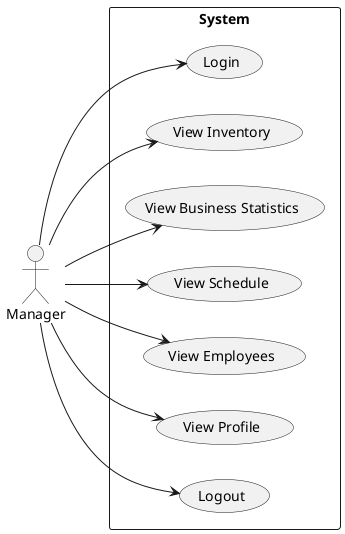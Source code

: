 @startuml manager
left to right direction
actor Manager
rectangle "System" as system {
  (Login)
  (View Inventory)
  (View Business Statistics)
  (View Schedule)
  (View Employees)
  (View Profile)
  (Logout)
}
Manager --> (Login)
Manager --> (View Inventory)
Manager --> (View Business Statistics)
Manager --> (View Schedule)
Manager --> (View Employees)
Manager --> (View Profile)
Manager --> (Logout)
@enduml